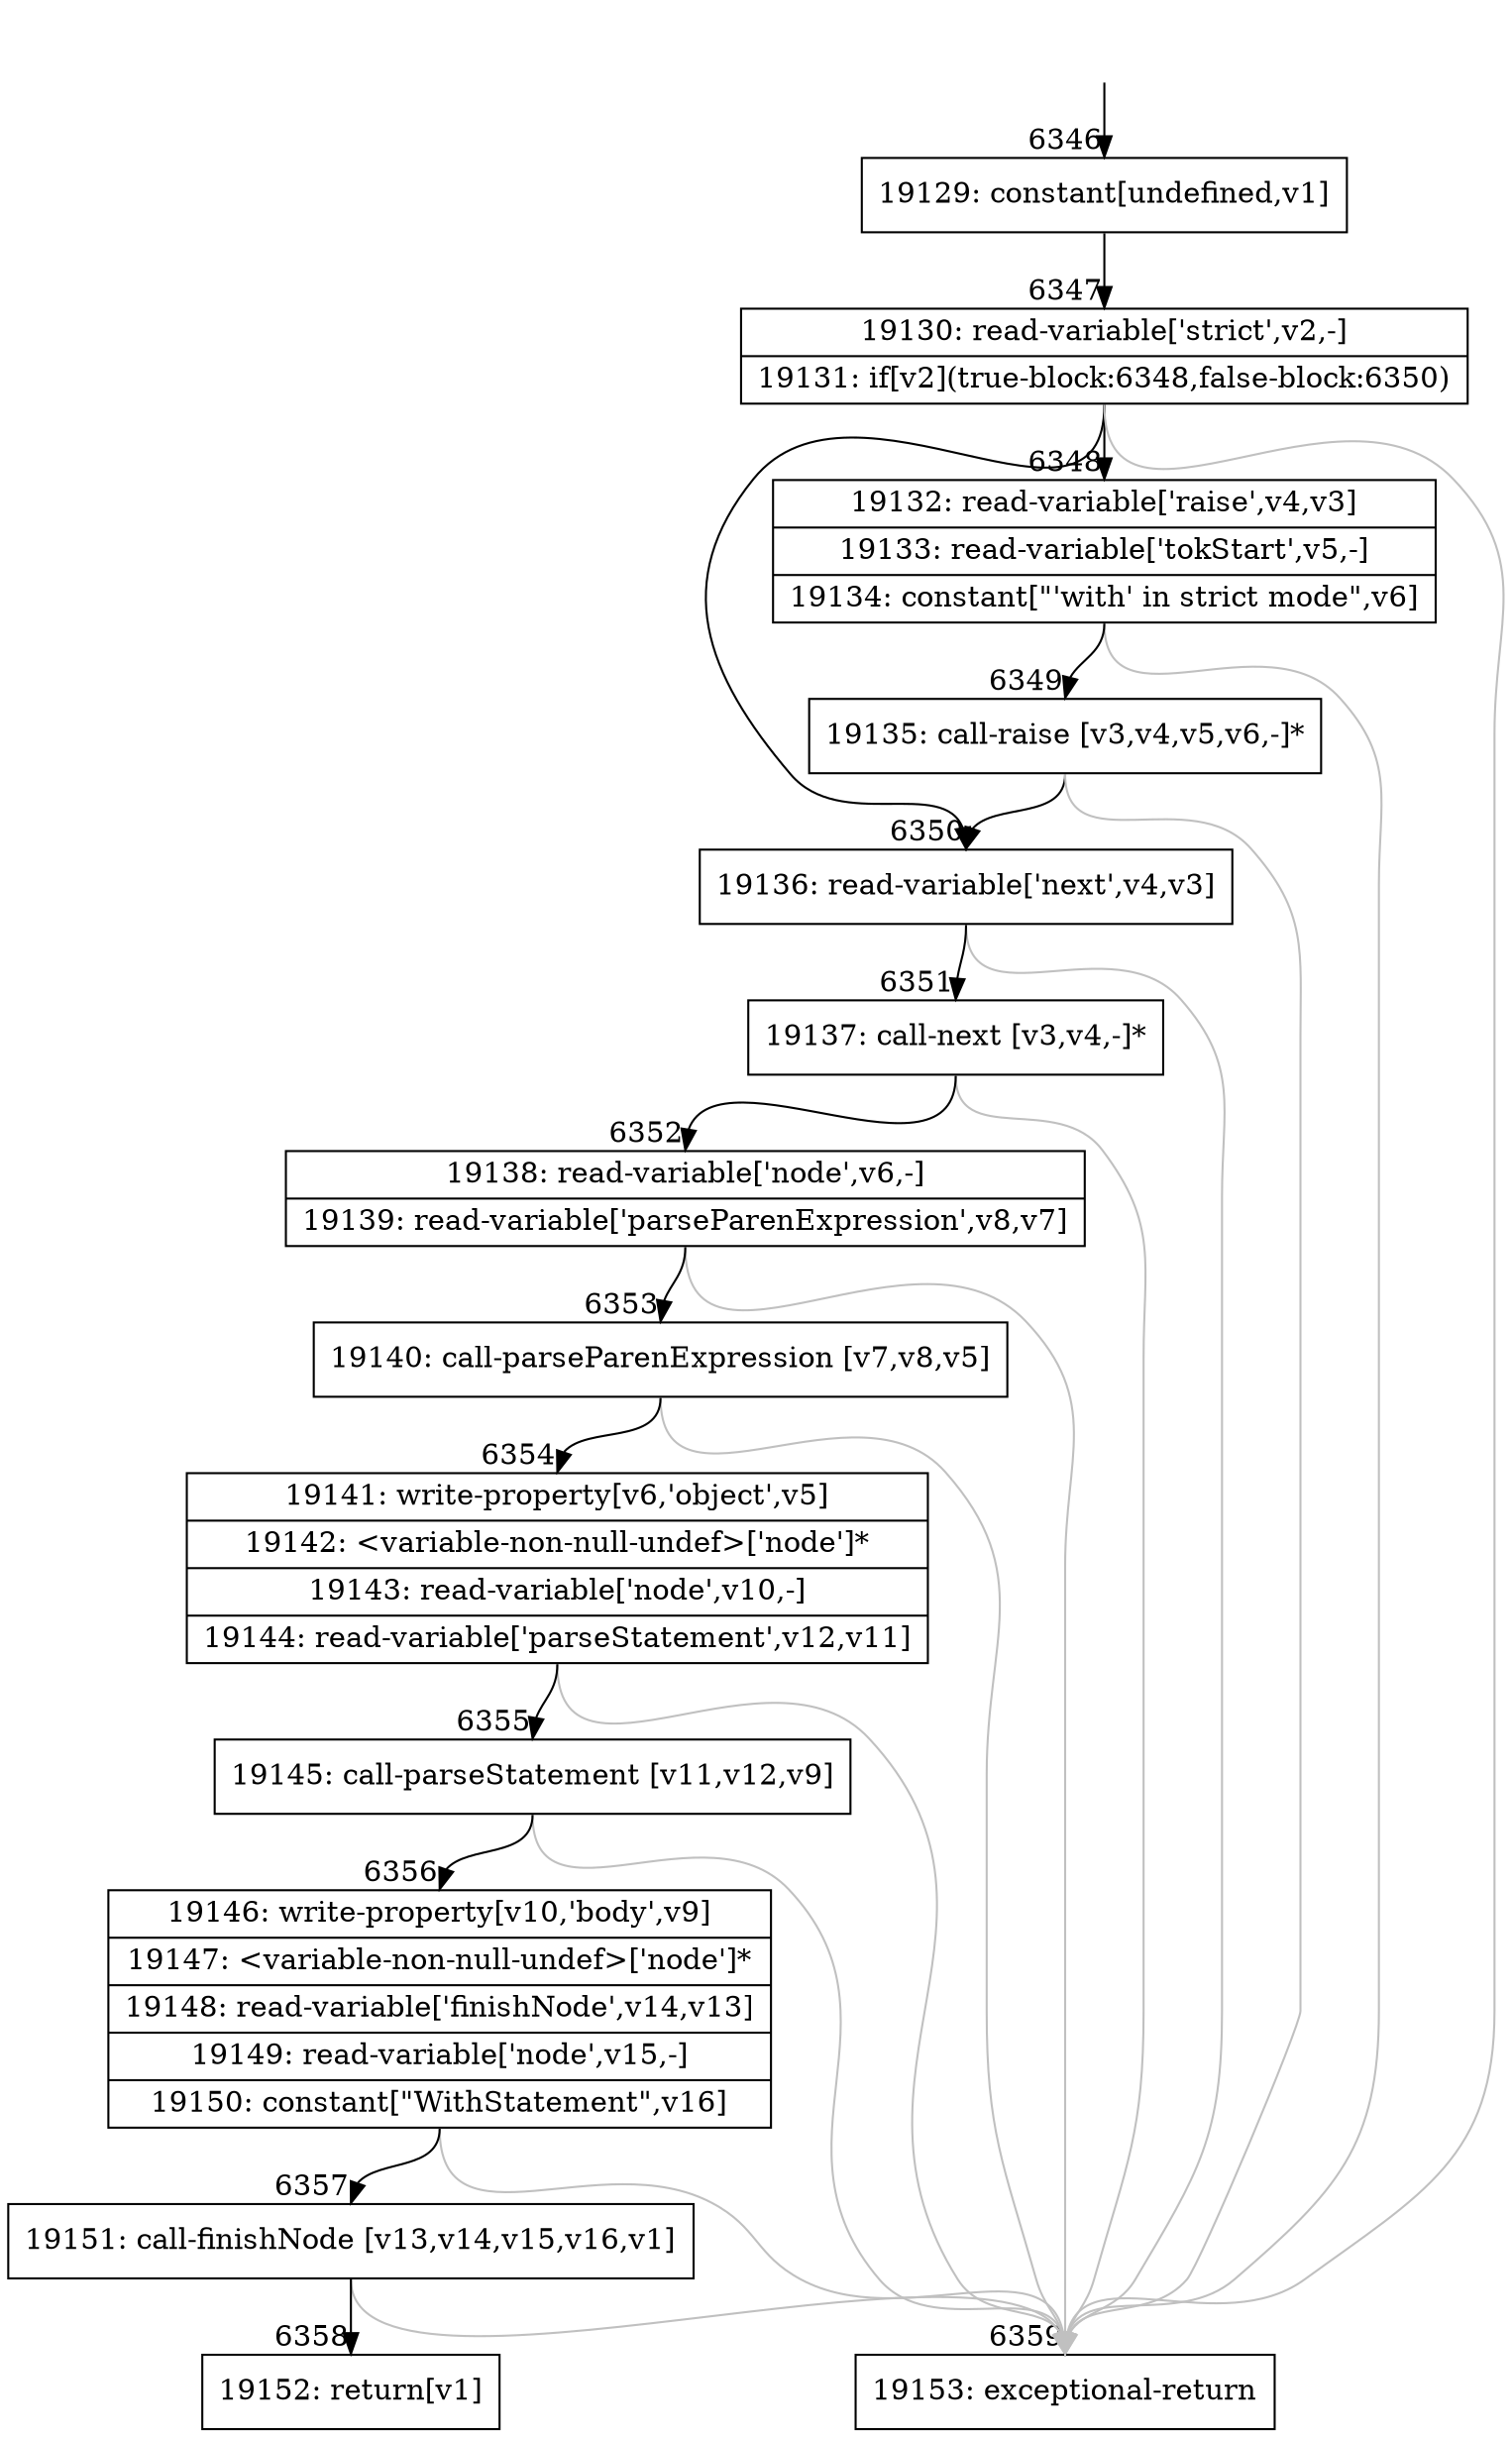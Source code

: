 digraph {
rankdir="TD"
BB_entry361[shape=none,label=""];
BB_entry361 -> BB6346 [tailport=s, headport=n, headlabel="    6346"]
BB6346 [shape=record label="{19129: constant[undefined,v1]}" ] 
BB6346 -> BB6347 [tailport=s, headport=n, headlabel="      6347"]
BB6347 [shape=record label="{19130: read-variable['strict',v2,-]|19131: if[v2](true-block:6348,false-block:6350)}" ] 
BB6347 -> BB6348 [tailport=s, headport=n, headlabel="      6348"]
BB6347 -> BB6350 [tailport=s, headport=n, headlabel="      6350"]
BB6347 -> BB6359 [tailport=s, headport=n, color=gray, headlabel="      6359"]
BB6348 [shape=record label="{19132: read-variable['raise',v4,v3]|19133: read-variable['tokStart',v5,-]|19134: constant[\"'with' in strict mode\",v6]}" ] 
BB6348 -> BB6349 [tailport=s, headport=n, headlabel="      6349"]
BB6348 -> BB6359 [tailport=s, headport=n, color=gray]
BB6349 [shape=record label="{19135: call-raise [v3,v4,v5,v6,-]*}" ] 
BB6349 -> BB6350 [tailport=s, headport=n]
BB6349 -> BB6359 [tailport=s, headport=n, color=gray]
BB6350 [shape=record label="{19136: read-variable['next',v4,v3]}" ] 
BB6350 -> BB6351 [tailport=s, headport=n, headlabel="      6351"]
BB6350 -> BB6359 [tailport=s, headport=n, color=gray]
BB6351 [shape=record label="{19137: call-next [v3,v4,-]*}" ] 
BB6351 -> BB6352 [tailport=s, headport=n, headlabel="      6352"]
BB6351 -> BB6359 [tailport=s, headport=n, color=gray]
BB6352 [shape=record label="{19138: read-variable['node',v6,-]|19139: read-variable['parseParenExpression',v8,v7]}" ] 
BB6352 -> BB6353 [tailport=s, headport=n, headlabel="      6353"]
BB6352 -> BB6359 [tailport=s, headport=n, color=gray]
BB6353 [shape=record label="{19140: call-parseParenExpression [v7,v8,v5]}" ] 
BB6353 -> BB6354 [tailport=s, headport=n, headlabel="      6354"]
BB6353 -> BB6359 [tailport=s, headport=n, color=gray]
BB6354 [shape=record label="{19141: write-property[v6,'object',v5]|19142: \<variable-non-null-undef\>['node']*|19143: read-variable['node',v10,-]|19144: read-variable['parseStatement',v12,v11]}" ] 
BB6354 -> BB6355 [tailport=s, headport=n, headlabel="      6355"]
BB6354 -> BB6359 [tailport=s, headport=n, color=gray]
BB6355 [shape=record label="{19145: call-parseStatement [v11,v12,v9]}" ] 
BB6355 -> BB6356 [tailport=s, headport=n, headlabel="      6356"]
BB6355 -> BB6359 [tailport=s, headport=n, color=gray]
BB6356 [shape=record label="{19146: write-property[v10,'body',v9]|19147: \<variable-non-null-undef\>['node']*|19148: read-variable['finishNode',v14,v13]|19149: read-variable['node',v15,-]|19150: constant[\"WithStatement\",v16]}" ] 
BB6356 -> BB6357 [tailport=s, headport=n, headlabel="      6357"]
BB6356 -> BB6359 [tailport=s, headport=n, color=gray]
BB6357 [shape=record label="{19151: call-finishNode [v13,v14,v15,v16,v1]}" ] 
BB6357 -> BB6358 [tailport=s, headport=n, headlabel="      6358"]
BB6357 -> BB6359 [tailport=s, headport=n, color=gray]
BB6358 [shape=record label="{19152: return[v1]}" ] 
BB6359 [shape=record label="{19153: exceptional-return}" ] 
//#$~ 6249
}
